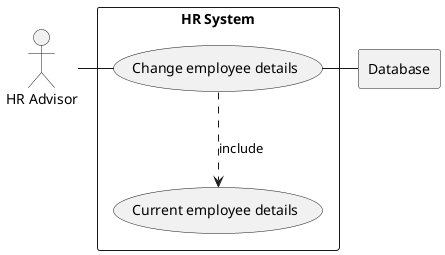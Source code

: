 @startuml
'https://plantuml.com/sequence-diagram
actor HR as "HR Advisor"

rectangle Database

rectangle "HR System" {
    usecase UC4 as "Change employee details"

    usecase UCa as "Current employee details"

    HR - UC4
    UC4 ..> UCa : include
    UC4 - Database
}

@enduml
